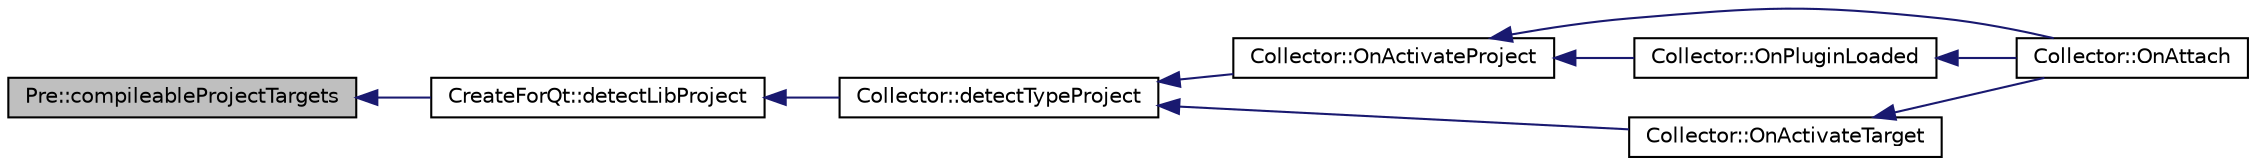 digraph "Pre::compileableProjectTargets"
{
  edge [fontname="Helvetica",fontsize="10",labelfontname="Helvetica",labelfontsize="10"];
  node [fontname="Helvetica",fontsize="10",shape=record];
  rankdir="LR";
  Node90 [label="Pre::compileableProjectTargets",height=0.2,width=0.4,color="black", fillcolor="grey75", style="filled", fontcolor="black"];
  Node90 -> Node91 [dir="back",color="midnightblue",fontsize="10",style="solid",fontname="Helvetica"];
  Node91 [label="CreateForQt::detectLibProject",height=0.2,width=0.4,color="black", fillcolor="white", style="filled",URL="$class_create_for_qt.html#ae109f6c3caf1a9a25f9b4a5a49b0c4fc",tooltip="Detects if the current target uses &#39;Qt&#39; libraries,. "];
  Node91 -> Node92 [dir="back",color="midnightblue",fontsize="10",style="solid",fontname="Helvetica"];
  Node92 [label="Collector::detectTypeProject",height=0.2,width=0.4,color="black", fillcolor="white", style="filled",URL="$class_collector.html#a08f5926a5fb84fc870784f6cec385a40",tooltip="Detects project type : &#39;Wx&#39; or &#39;Qt&#39;. "];
  Node92 -> Node93 [dir="back",color="midnightblue",fontsize="10",style="solid",fontname="Helvetica"];
  Node93 [label="Collector::OnActivateProject",height=0.2,width=0.4,color="black", fillcolor="white", style="filled",URL="$class_collector.html#abfc8e261c95da61d0a710879b2f98d87",tooltip="This method called by project activate allows detect project using the &#39;Wx&#39; or &#39;Qt&#39; libraries..."];
  Node93 -> Node94 [dir="back",color="midnightblue",fontsize="10",style="solid",fontname="Helvetica"];
  Node94 [label="Collector::OnAttach",height=0.2,width=0.4,color="black", fillcolor="white", style="filled",URL="$class_collector.html#a083060f2bf00f965496c44de767cd7a1",tooltip="Execute the plugin. "];
  Node93 -> Node95 [dir="back",color="midnightblue",fontsize="10",style="solid",fontname="Helvetica"];
  Node95 [label="Collector::OnPluginLoaded",height=0.2,width=0.4,color="black", fillcolor="white", style="filled",URL="$class_collector.html#a015f772ce4cd2db84eef9ed7fbc391d4",tooltip="This method called by plugin is manually loaded. "];
  Node95 -> Node94 [dir="back",color="midnightblue",fontsize="10",style="solid",fontname="Helvetica"];
  Node92 -> Node96 [dir="back",color="midnightblue",fontsize="10",style="solid",fontname="Helvetica"];
  Node96 [label="Collector::OnActivateTarget",height=0.2,width=0.4,color="black", fillcolor="white", style="filled",URL="$class_collector.html#ab8069e3f15134c29f53848b563f53eda",tooltip="This method called by target activate allows detect target using the &#39;Wx&#39; or &#39;Qt&#39; libraries..."];
  Node96 -> Node94 [dir="back",color="midnightblue",fontsize="10",style="solid",fontname="Helvetica"];
}
